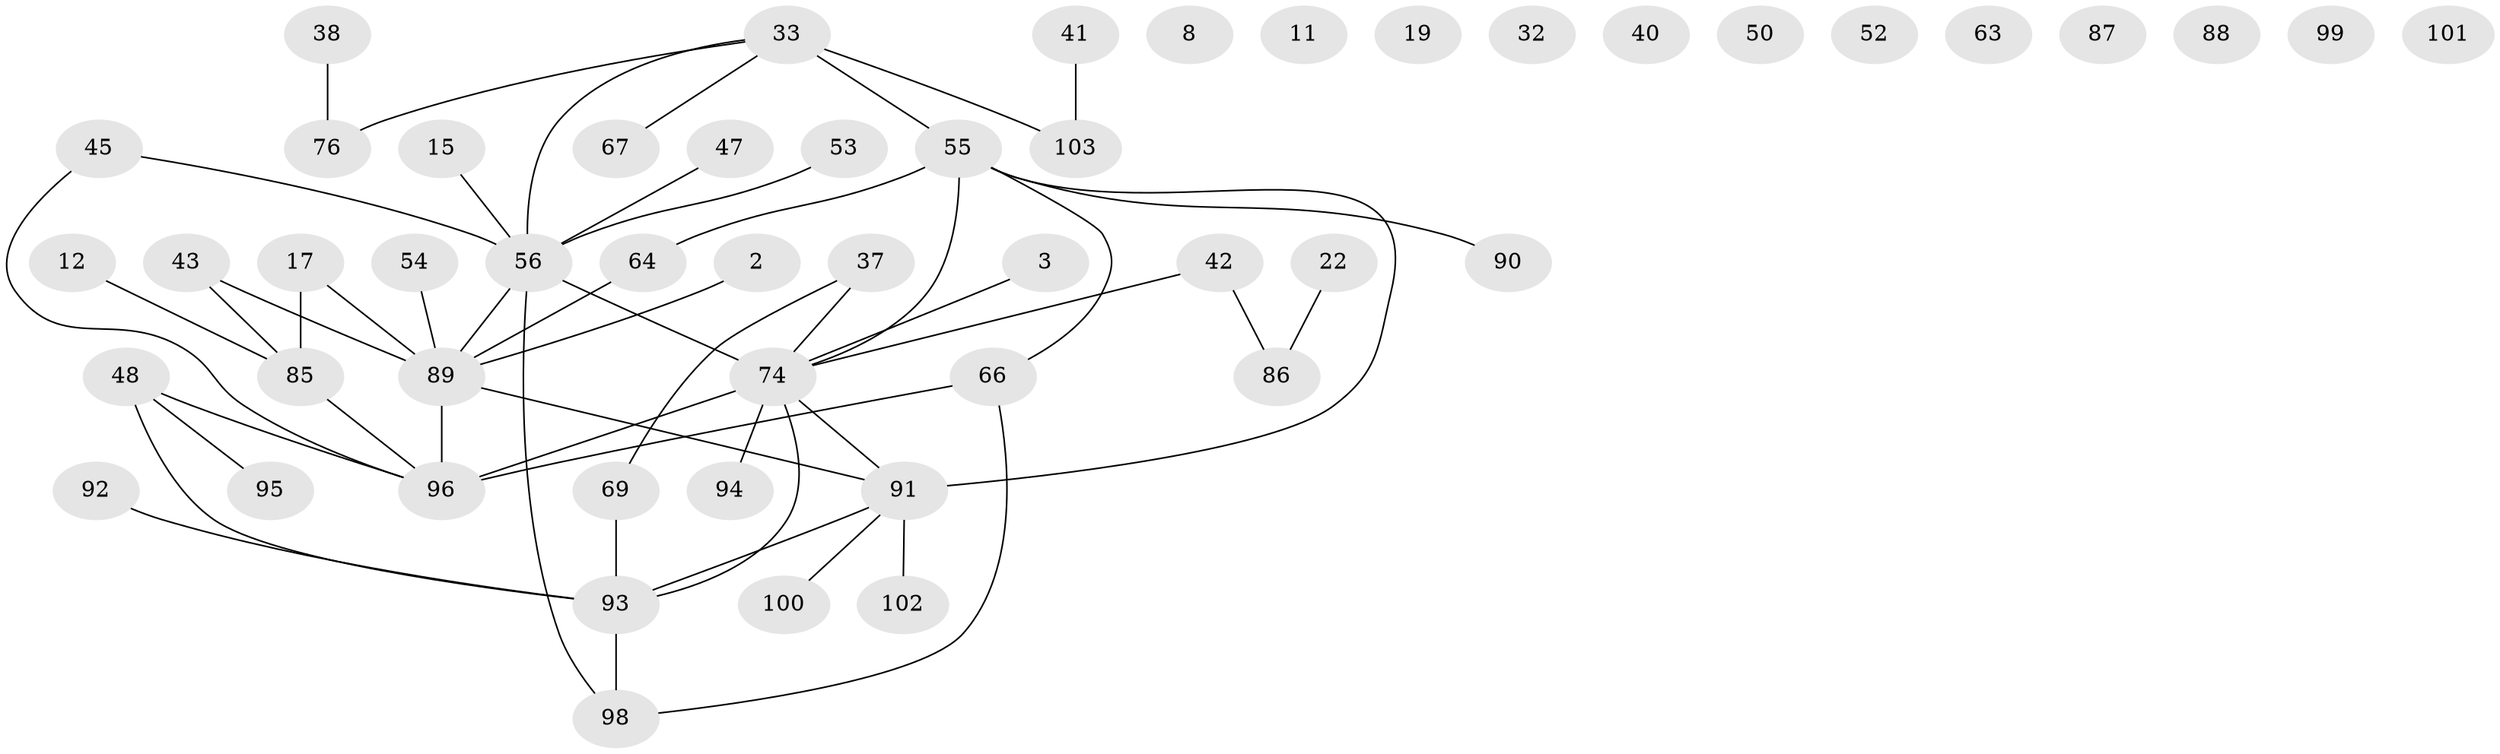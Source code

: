 // original degree distribution, {4: 0.0970873786407767, 1: 0.22330097087378642, 5: 0.04854368932038835, 3: 0.21359223300970873, 12: 0.009708737864077669, 0: 0.11650485436893204, 2: 0.27184466019417475, 6: 0.009708737864077669, 8: 0.009708737864077669}
// Generated by graph-tools (version 1.1) at 2025/44/03/04/25 21:44:11]
// undirected, 51 vertices, 52 edges
graph export_dot {
graph [start="1"]
  node [color=gray90,style=filled];
  2;
  3;
  8;
  11;
  12;
  15;
  17;
  19;
  22;
  32;
  33 [super="+21"];
  37;
  38;
  40;
  41;
  42 [super="+26"];
  43;
  45;
  47;
  48 [super="+46"];
  50;
  52;
  53;
  54;
  55;
  56 [super="+6+9"];
  63;
  64;
  66;
  67;
  69;
  74 [super="+62+68+61"];
  76;
  85;
  86;
  87;
  88;
  89 [super="+20+72+78+34+83+36"];
  90;
  91 [super="+73+81+82"];
  92;
  93 [super="+60+49"];
  94;
  95;
  96 [super="+14+84+79+71+44+28"];
  98 [super="+77+97"];
  99;
  100;
  101;
  102;
  103;
  2 -- 89;
  3 -- 74;
  12 -- 85;
  15 -- 56;
  17 -- 85;
  17 -- 89;
  22 -- 86;
  33 -- 55 [weight=2];
  33 -- 67;
  33 -- 103;
  33 -- 76;
  33 -- 56;
  37 -- 69;
  37 -- 74;
  38 -- 76;
  41 -- 103;
  42 -- 86;
  42 -- 74;
  43 -- 85;
  43 -- 89;
  45 -- 56;
  45 -- 96;
  47 -- 56;
  48 -- 93 [weight=2];
  48 -- 95;
  48 -- 96;
  53 -- 56;
  54 -- 89;
  55 -- 64;
  55 -- 66;
  55 -- 90;
  55 -- 74 [weight=2];
  55 -- 91;
  56 -- 74 [weight=4];
  56 -- 98 [weight=2];
  56 -- 89 [weight=3];
  64 -- 89;
  66 -- 98 [weight=2];
  66 -- 96;
  69 -- 93;
  74 -- 96 [weight=2];
  74 -- 94;
  74 -- 93;
  74 -- 91;
  85 -- 96;
  89 -- 91 [weight=2];
  89 -- 96;
  91 -- 102;
  91 -- 93 [weight=2];
  91 -- 100;
  92 -- 93;
  93 -- 98;
}
